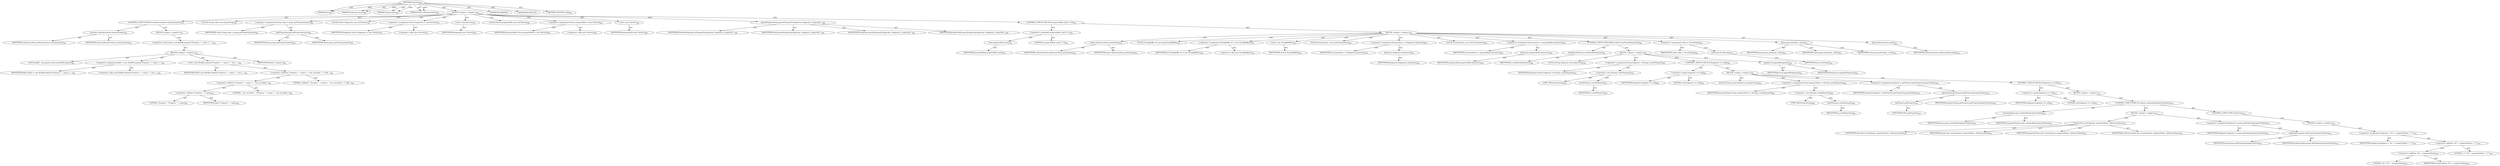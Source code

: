 digraph "resolve" {  
"111669149730" [label = <(METHOD,resolve)<SUB>589</SUB>> ]
"115964117013" [label = <(PARAM,this)<SUB>589</SUB>> ]
"115964117050" [label = <(PARAM,Properties props)<SUB>589</SUB>> ]
"115964117051" [label = <(PARAM,String name)<SUB>589</SUB>> ]
"115964117052" [label = <(PARAM,Stack referencesSeen)<SUB>589</SUB>> ]
"25769803872" [label = <(BLOCK,&lt;empty&gt;,&lt;empty&gt;)<SUB>590</SUB>> ]
"47244640311" [label = <(CONTROL_STRUCTURE,IF,if (referencesSeen.contains(name)))<SUB>591</SUB>> ]
"30064771377" [label = <(contains,referencesSeen.contains(name))<SUB>591</SUB>> ]
"68719476993" [label = <(IDENTIFIER,referencesSeen,referencesSeen.contains(name))<SUB>591</SUB>> ]
"68719476994" [label = <(IDENTIFIER,name,referencesSeen.contains(name))<SUB>591</SUB>> ]
"25769803873" [label = <(BLOCK,&lt;empty&gt;,&lt;empty&gt;)<SUB>591</SUB>> ]
"30064771378" [label = <(&lt;operator&gt;.throw,throw new BuildException(&quot;Property &quot; + name + &quot;...)<SUB>592</SUB>> ]
"25769803874" [label = <(BLOCK,&lt;empty&gt;,&lt;empty&gt;)<SUB>592</SUB>> ]
"94489280538" [label = <(LOCAL,$obj7: org.apache.tools.ant.BuildException)<SUB>592</SUB>> ]
"30064771379" [label = <(&lt;operator&gt;.assignment,$obj7 = new BuildException(&quot;Property &quot; + name +...)<SUB>592</SUB>> ]
"68719476995" [label = <(IDENTIFIER,$obj7,$obj7 = new BuildException(&quot;Property &quot; + name +...)<SUB>592</SUB>> ]
"30064771380" [label = <(&lt;operator&gt;.alloc,new BuildException(&quot;Property &quot; + name + &quot; was c...)<SUB>592</SUB>> ]
"30064771381" [label = <(&lt;init&gt;,new BuildException(&quot;Property &quot; + name + &quot; was c...)<SUB>592</SUB>> ]
"68719476996" [label = <(IDENTIFIER,$obj7,new BuildException(&quot;Property &quot; + name + &quot; was c...)<SUB>592</SUB>> ]
"30064771382" [label = <(&lt;operator&gt;.addition,&quot;Property &quot; + name + &quot; was circularly &quot; + &quot;defi...)<SUB>592</SUB>> ]
"30064771383" [label = <(&lt;operator&gt;.addition,&quot;Property &quot; + name + &quot; was circularly &quot;)<SUB>592</SUB>> ]
"30064771384" [label = <(&lt;operator&gt;.addition,&quot;Property &quot; + name)<SUB>592</SUB>> ]
"90194313279" [label = <(LITERAL,&quot;Property &quot;,&quot;Property &quot; + name)<SUB>592</SUB>> ]
"68719476997" [label = <(IDENTIFIER,name,&quot;Property &quot; + name)<SUB>592</SUB>> ]
"90194313280" [label = <(LITERAL,&quot; was circularly &quot;,&quot;Property &quot; + name + &quot; was circularly &quot;)<SUB>592</SUB>> ]
"90194313281" [label = <(LITERAL,&quot;defined.&quot;,&quot;Property &quot; + name + &quot; was circularly &quot; + &quot;defi...)<SUB>593</SUB>> ]
"68719476998" [label = <(IDENTIFIER,$obj7,&lt;empty&gt;)<SUB>592</SUB>> ]
"94489280539" [label = <(LOCAL,String value: java.lang.String)<SUB>596</SUB>> ]
"30064771385" [label = <(&lt;operator&gt;.assignment,String value = props.getProperty(name))<SUB>596</SUB>> ]
"68719476999" [label = <(IDENTIFIER,value,String value = props.getProperty(name))<SUB>596</SUB>> ]
"30064771386" [label = <(getProperty,props.getProperty(name))<SUB>596</SUB>> ]
"68719477000" [label = <(IDENTIFIER,props,props.getProperty(name))<SUB>596</SUB>> ]
"68719477001" [label = <(IDENTIFIER,name,props.getProperty(name))<SUB>596</SUB>> ]
"94489280540" [label = <(LOCAL,Vector fragments: java.util.Vector)<SUB>597</SUB>> ]
"30064771387" [label = <(&lt;operator&gt;.assignment,Vector fragments = new Vector())<SUB>597</SUB>> ]
"68719477002" [label = <(IDENTIFIER,fragments,Vector fragments = new Vector())<SUB>597</SUB>> ]
"30064771388" [label = <(&lt;operator&gt;.alloc,new Vector())<SUB>597</SUB>> ]
"30064771389" [label = <(&lt;init&gt;,new Vector())<SUB>597</SUB>> ]
"68719477003" [label = <(IDENTIFIER,fragments,new Vector())<SUB>597</SUB>> ]
"94489280541" [label = <(LOCAL,Vector propertyRefs: java.util.Vector)<SUB>598</SUB>> ]
"30064771390" [label = <(&lt;operator&gt;.assignment,Vector propertyRefs = new Vector())<SUB>598</SUB>> ]
"68719477004" [label = <(IDENTIFIER,propertyRefs,Vector propertyRefs = new Vector())<SUB>598</SUB>> ]
"30064771391" [label = <(&lt;operator&gt;.alloc,new Vector())<SUB>598</SUB>> ]
"30064771392" [label = <(&lt;init&gt;,new Vector())<SUB>598</SUB>> ]
"68719477005" [label = <(IDENTIFIER,propertyRefs,new Vector())<SUB>598</SUB>> ]
"30064771393" [label = <(parsePropertyString,parsePropertyString(value, fragments, propertyR...)<SUB>599</SUB>> ]
"68719477006" [label = <(IDENTIFIER,ProjectHelper,parsePropertyString(value, fragments, propertyR...)<SUB>599</SUB>> ]
"68719477007" [label = <(IDENTIFIER,value,parsePropertyString(value, fragments, propertyR...)<SUB>599</SUB>> ]
"68719477008" [label = <(IDENTIFIER,fragments,parsePropertyString(value, fragments, propertyR...)<SUB>599</SUB>> ]
"68719477009" [label = <(IDENTIFIER,propertyRefs,parsePropertyString(value, fragments, propertyR...)<SUB>599</SUB>> ]
"47244640312" [label = <(CONTROL_STRUCTURE,IF,if (propertyRefs.size() != 0))<SUB>601</SUB>> ]
"30064771394" [label = <(&lt;operator&gt;.notEquals,propertyRefs.size() != 0)<SUB>601</SUB>> ]
"30064771395" [label = <(size,propertyRefs.size())<SUB>601</SUB>> ]
"68719477010" [label = <(IDENTIFIER,propertyRefs,propertyRefs.size())<SUB>601</SUB>> ]
"90194313282" [label = <(LITERAL,0,propertyRefs.size() != 0)<SUB>601</SUB>> ]
"25769803875" [label = <(BLOCK,&lt;empty&gt;,&lt;empty&gt;)<SUB>601</SUB>> ]
"30064771396" [label = <(push,referencesSeen.push(name))<SUB>602</SUB>> ]
"68719477011" [label = <(IDENTIFIER,referencesSeen,referencesSeen.push(name))<SUB>602</SUB>> ]
"68719477012" [label = <(IDENTIFIER,name,referencesSeen.push(name))<SUB>602</SUB>> ]
"94489280542" [label = <(LOCAL,StringBuffer sb: java.lang.StringBuffer)<SUB>603</SUB>> ]
"30064771397" [label = <(&lt;operator&gt;.assignment,StringBuffer sb = new StringBuffer())<SUB>603</SUB>> ]
"68719477013" [label = <(IDENTIFIER,sb,StringBuffer sb = new StringBuffer())<SUB>603</SUB>> ]
"30064771398" [label = <(&lt;operator&gt;.alloc,new StringBuffer())<SUB>603</SUB>> ]
"30064771399" [label = <(&lt;init&gt;,new StringBuffer())<SUB>603</SUB>> ]
"68719477014" [label = <(IDENTIFIER,sb,new StringBuffer())<SUB>603</SUB>> ]
"94489280543" [label = <(LOCAL,Enumeration i: java.util.Enumeration)<SUB>604</SUB>> ]
"30064771400" [label = <(&lt;operator&gt;.assignment,Enumeration i = fragments.elements())<SUB>604</SUB>> ]
"68719477015" [label = <(IDENTIFIER,i,Enumeration i = fragments.elements())<SUB>604</SUB>> ]
"30064771401" [label = <(elements,fragments.elements())<SUB>604</SUB>> ]
"68719477016" [label = <(IDENTIFIER,fragments,fragments.elements())<SUB>604</SUB>> ]
"94489280544" [label = <(LOCAL,Enumeration j: java.util.Enumeration)<SUB>605</SUB>> ]
"30064771402" [label = <(&lt;operator&gt;.assignment,Enumeration j = propertyRefs.elements())<SUB>605</SUB>> ]
"68719477017" [label = <(IDENTIFIER,j,Enumeration j = propertyRefs.elements())<SUB>605</SUB>> ]
"30064771403" [label = <(elements,propertyRefs.elements())<SUB>605</SUB>> ]
"68719477018" [label = <(IDENTIFIER,propertyRefs,propertyRefs.elements())<SUB>605</SUB>> ]
"47244640313" [label = <(CONTROL_STRUCTURE,WHILE,while (i.hasMoreElements()))<SUB>606</SUB>> ]
"30064771404" [label = <(hasMoreElements,i.hasMoreElements())<SUB>606</SUB>> ]
"68719477019" [label = <(IDENTIFIER,i,i.hasMoreElements())<SUB>606</SUB>> ]
"25769803876" [label = <(BLOCK,&lt;empty&gt;,&lt;empty&gt;)<SUB>606</SUB>> ]
"94489280545" [label = <(LOCAL,String fragment: java.lang.String)<SUB>607</SUB>> ]
"30064771405" [label = <(&lt;operator&gt;.assignment,String fragment = (String) i.nextElement())<SUB>607</SUB>> ]
"68719477020" [label = <(IDENTIFIER,fragment,String fragment = (String) i.nextElement())<SUB>607</SUB>> ]
"30064771406" [label = <(&lt;operator&gt;.cast,(String) i.nextElement())<SUB>607</SUB>> ]
"180388626435" [label = <(TYPE_REF,String,String)<SUB>607</SUB>> ]
"30064771407" [label = <(nextElement,i.nextElement())<SUB>607</SUB>> ]
"68719477021" [label = <(IDENTIFIER,i,i.nextElement())<SUB>607</SUB>> ]
"47244640314" [label = <(CONTROL_STRUCTURE,IF,if (fragment == null))<SUB>608</SUB>> ]
"30064771408" [label = <(&lt;operator&gt;.equals,fragment == null)<SUB>608</SUB>> ]
"68719477022" [label = <(IDENTIFIER,fragment,fragment == null)<SUB>608</SUB>> ]
"90194313283" [label = <(LITERAL,null,fragment == null)<SUB>608</SUB>> ]
"25769803877" [label = <(BLOCK,&lt;empty&gt;,&lt;empty&gt;)<SUB>608</SUB>> ]
"94489280546" [label = <(LOCAL,String propertyName: java.lang.String)<SUB>609</SUB>> ]
"30064771409" [label = <(&lt;operator&gt;.assignment,String propertyName = (String) j.nextElement())<SUB>609</SUB>> ]
"68719477023" [label = <(IDENTIFIER,propertyName,String propertyName = (String) j.nextElement())<SUB>609</SUB>> ]
"30064771410" [label = <(&lt;operator&gt;.cast,(String) j.nextElement())<SUB>609</SUB>> ]
"180388626436" [label = <(TYPE_REF,String,String)<SUB>609</SUB>> ]
"30064771411" [label = <(nextElement,j.nextElement())<SUB>609</SUB>> ]
"68719477024" [label = <(IDENTIFIER,j,j.nextElement())<SUB>609</SUB>> ]
"30064771412" [label = <(&lt;operator&gt;.assignment,fragment = getProject().getProperty(propertyName))<SUB>610</SUB>> ]
"68719477025" [label = <(IDENTIFIER,fragment,fragment = getProject().getProperty(propertyName))<SUB>610</SUB>> ]
"30064771413" [label = <(getProperty,getProject().getProperty(propertyName))<SUB>610</SUB>> ]
"30064771414" [label = <(getProject,getProject())<SUB>610</SUB>> ]
"68719476791" [label = <(IDENTIFIER,this,getProject())<SUB>610</SUB>> ]
"68719477026" [label = <(IDENTIFIER,propertyName,getProject().getProperty(propertyName))<SUB>610</SUB>> ]
"47244640315" [label = <(CONTROL_STRUCTURE,IF,if (fragment == null))<SUB>611</SUB>> ]
"30064771415" [label = <(&lt;operator&gt;.equals,fragment == null)<SUB>611</SUB>> ]
"68719477027" [label = <(IDENTIFIER,fragment,fragment == null)<SUB>611</SUB>> ]
"90194313284" [label = <(LITERAL,null,fragment == null)<SUB>611</SUB>> ]
"25769803878" [label = <(BLOCK,&lt;empty&gt;,&lt;empty&gt;)<SUB>611</SUB>> ]
"47244640316" [label = <(CONTROL_STRUCTURE,IF,if (props.containsKey(propertyName)))<SUB>612</SUB>> ]
"30064771416" [label = <(containsKey,props.containsKey(propertyName))<SUB>612</SUB>> ]
"68719477028" [label = <(IDENTIFIER,props,props.containsKey(propertyName))<SUB>612</SUB>> ]
"68719477029" [label = <(IDENTIFIER,propertyName,props.containsKey(propertyName))<SUB>612</SUB>> ]
"25769803879" [label = <(BLOCK,&lt;empty&gt;,&lt;empty&gt;)<SUB>612</SUB>> ]
"30064771417" [label = <(resolve,this.resolve(props, propertyName, referencesSeen))<SUB>613</SUB>> ]
"68719476792" [label = <(IDENTIFIER,this,this.resolve(props, propertyName, referencesSeen))<SUB>613</SUB>> ]
"68719477030" [label = <(IDENTIFIER,props,this.resolve(props, propertyName, referencesSeen))<SUB>613</SUB>> ]
"68719477031" [label = <(IDENTIFIER,propertyName,this.resolve(props, propertyName, referencesSeen))<SUB>613</SUB>> ]
"68719477032" [label = <(IDENTIFIER,referencesSeen,this.resolve(props, propertyName, referencesSeen))<SUB>613</SUB>> ]
"30064771418" [label = <(&lt;operator&gt;.assignment,fragment = props.getProperty(propertyName))<SUB>614</SUB>> ]
"68719477033" [label = <(IDENTIFIER,fragment,fragment = props.getProperty(propertyName))<SUB>614</SUB>> ]
"30064771419" [label = <(getProperty,props.getProperty(propertyName))<SUB>614</SUB>> ]
"68719477034" [label = <(IDENTIFIER,props,props.getProperty(propertyName))<SUB>614</SUB>> ]
"68719477035" [label = <(IDENTIFIER,propertyName,props.getProperty(propertyName))<SUB>614</SUB>> ]
"47244640317" [label = <(CONTROL_STRUCTURE,ELSE,else)<SUB>615</SUB>> ]
"25769803880" [label = <(BLOCK,&lt;empty&gt;,&lt;empty&gt;)<SUB>615</SUB>> ]
"30064771420" [label = <(&lt;operator&gt;.assignment,fragment = &quot;${&quot; + propertyName + &quot;}&quot;)<SUB>616</SUB>> ]
"68719477036" [label = <(IDENTIFIER,fragment,fragment = &quot;${&quot; + propertyName + &quot;}&quot;)<SUB>616</SUB>> ]
"30064771421" [label = <(&lt;operator&gt;.addition,&quot;${&quot; + propertyName + &quot;}&quot;)<SUB>616</SUB>> ]
"30064771422" [label = <(&lt;operator&gt;.addition,&quot;${&quot; + propertyName)<SUB>616</SUB>> ]
"90194313285" [label = <(LITERAL,&quot;${&quot;,&quot;${&quot; + propertyName)<SUB>616</SUB>> ]
"68719477037" [label = <(IDENTIFIER,propertyName,&quot;${&quot; + propertyName)<SUB>616</SUB>> ]
"90194313286" [label = <(LITERAL,&quot;}&quot;,&quot;${&quot; + propertyName + &quot;}&quot;)<SUB>616</SUB>> ]
"30064771423" [label = <(append,sb.append(fragment))<SUB>620</SUB>> ]
"68719477038" [label = <(IDENTIFIER,sb,sb.append(fragment))<SUB>620</SUB>> ]
"68719477039" [label = <(IDENTIFIER,fragment,sb.append(fragment))<SUB>620</SUB>> ]
"30064771424" [label = <(&lt;operator&gt;.assignment,value = sb.toString())<SUB>622</SUB>> ]
"68719477040" [label = <(IDENTIFIER,value,value = sb.toString())<SUB>622</SUB>> ]
"30064771425" [label = <(toString,sb.toString())<SUB>622</SUB>> ]
"68719477041" [label = <(IDENTIFIER,sb,sb.toString())<SUB>622</SUB>> ]
"30064771426" [label = <(put,props.put(name, value))<SUB>623</SUB>> ]
"68719477042" [label = <(IDENTIFIER,props,props.put(name, value))<SUB>623</SUB>> ]
"68719477043" [label = <(IDENTIFIER,name,props.put(name, value))<SUB>623</SUB>> ]
"68719477044" [label = <(IDENTIFIER,value,props.put(name, value))<SUB>623</SUB>> ]
"30064771427" [label = <(pop,referencesSeen.pop())<SUB>624</SUB>> ]
"68719477045" [label = <(IDENTIFIER,referencesSeen,referencesSeen.pop())<SUB>624</SUB>> ]
"133143986255" [label = <(MODIFIER,PRIVATE)> ]
"133143986256" [label = <(MODIFIER,VIRTUAL)> ]
"128849018914" [label = <(METHOD_RETURN,void)<SUB>589</SUB>> ]
  "111669149730" -> "115964117013"  [ label = "AST: "] 
  "111669149730" -> "115964117050"  [ label = "AST: "] 
  "111669149730" -> "115964117051"  [ label = "AST: "] 
  "111669149730" -> "115964117052"  [ label = "AST: "] 
  "111669149730" -> "25769803872"  [ label = "AST: "] 
  "111669149730" -> "133143986255"  [ label = "AST: "] 
  "111669149730" -> "133143986256"  [ label = "AST: "] 
  "111669149730" -> "128849018914"  [ label = "AST: "] 
  "25769803872" -> "47244640311"  [ label = "AST: "] 
  "25769803872" -> "94489280539"  [ label = "AST: "] 
  "25769803872" -> "30064771385"  [ label = "AST: "] 
  "25769803872" -> "94489280540"  [ label = "AST: "] 
  "25769803872" -> "30064771387"  [ label = "AST: "] 
  "25769803872" -> "30064771389"  [ label = "AST: "] 
  "25769803872" -> "94489280541"  [ label = "AST: "] 
  "25769803872" -> "30064771390"  [ label = "AST: "] 
  "25769803872" -> "30064771392"  [ label = "AST: "] 
  "25769803872" -> "30064771393"  [ label = "AST: "] 
  "25769803872" -> "47244640312"  [ label = "AST: "] 
  "47244640311" -> "30064771377"  [ label = "AST: "] 
  "47244640311" -> "25769803873"  [ label = "AST: "] 
  "30064771377" -> "68719476993"  [ label = "AST: "] 
  "30064771377" -> "68719476994"  [ label = "AST: "] 
  "25769803873" -> "30064771378"  [ label = "AST: "] 
  "30064771378" -> "25769803874"  [ label = "AST: "] 
  "25769803874" -> "94489280538"  [ label = "AST: "] 
  "25769803874" -> "30064771379"  [ label = "AST: "] 
  "25769803874" -> "30064771381"  [ label = "AST: "] 
  "25769803874" -> "68719476998"  [ label = "AST: "] 
  "30064771379" -> "68719476995"  [ label = "AST: "] 
  "30064771379" -> "30064771380"  [ label = "AST: "] 
  "30064771381" -> "68719476996"  [ label = "AST: "] 
  "30064771381" -> "30064771382"  [ label = "AST: "] 
  "30064771382" -> "30064771383"  [ label = "AST: "] 
  "30064771382" -> "90194313281"  [ label = "AST: "] 
  "30064771383" -> "30064771384"  [ label = "AST: "] 
  "30064771383" -> "90194313280"  [ label = "AST: "] 
  "30064771384" -> "90194313279"  [ label = "AST: "] 
  "30064771384" -> "68719476997"  [ label = "AST: "] 
  "30064771385" -> "68719476999"  [ label = "AST: "] 
  "30064771385" -> "30064771386"  [ label = "AST: "] 
  "30064771386" -> "68719477000"  [ label = "AST: "] 
  "30064771386" -> "68719477001"  [ label = "AST: "] 
  "30064771387" -> "68719477002"  [ label = "AST: "] 
  "30064771387" -> "30064771388"  [ label = "AST: "] 
  "30064771389" -> "68719477003"  [ label = "AST: "] 
  "30064771390" -> "68719477004"  [ label = "AST: "] 
  "30064771390" -> "30064771391"  [ label = "AST: "] 
  "30064771392" -> "68719477005"  [ label = "AST: "] 
  "30064771393" -> "68719477006"  [ label = "AST: "] 
  "30064771393" -> "68719477007"  [ label = "AST: "] 
  "30064771393" -> "68719477008"  [ label = "AST: "] 
  "30064771393" -> "68719477009"  [ label = "AST: "] 
  "47244640312" -> "30064771394"  [ label = "AST: "] 
  "47244640312" -> "25769803875"  [ label = "AST: "] 
  "30064771394" -> "30064771395"  [ label = "AST: "] 
  "30064771394" -> "90194313282"  [ label = "AST: "] 
  "30064771395" -> "68719477010"  [ label = "AST: "] 
  "25769803875" -> "30064771396"  [ label = "AST: "] 
  "25769803875" -> "94489280542"  [ label = "AST: "] 
  "25769803875" -> "30064771397"  [ label = "AST: "] 
  "25769803875" -> "30064771399"  [ label = "AST: "] 
  "25769803875" -> "94489280543"  [ label = "AST: "] 
  "25769803875" -> "30064771400"  [ label = "AST: "] 
  "25769803875" -> "94489280544"  [ label = "AST: "] 
  "25769803875" -> "30064771402"  [ label = "AST: "] 
  "25769803875" -> "47244640313"  [ label = "AST: "] 
  "25769803875" -> "30064771424"  [ label = "AST: "] 
  "25769803875" -> "30064771426"  [ label = "AST: "] 
  "25769803875" -> "30064771427"  [ label = "AST: "] 
  "30064771396" -> "68719477011"  [ label = "AST: "] 
  "30064771396" -> "68719477012"  [ label = "AST: "] 
  "30064771397" -> "68719477013"  [ label = "AST: "] 
  "30064771397" -> "30064771398"  [ label = "AST: "] 
  "30064771399" -> "68719477014"  [ label = "AST: "] 
  "30064771400" -> "68719477015"  [ label = "AST: "] 
  "30064771400" -> "30064771401"  [ label = "AST: "] 
  "30064771401" -> "68719477016"  [ label = "AST: "] 
  "30064771402" -> "68719477017"  [ label = "AST: "] 
  "30064771402" -> "30064771403"  [ label = "AST: "] 
  "30064771403" -> "68719477018"  [ label = "AST: "] 
  "47244640313" -> "30064771404"  [ label = "AST: "] 
  "47244640313" -> "25769803876"  [ label = "AST: "] 
  "30064771404" -> "68719477019"  [ label = "AST: "] 
  "25769803876" -> "94489280545"  [ label = "AST: "] 
  "25769803876" -> "30064771405"  [ label = "AST: "] 
  "25769803876" -> "47244640314"  [ label = "AST: "] 
  "25769803876" -> "30064771423"  [ label = "AST: "] 
  "30064771405" -> "68719477020"  [ label = "AST: "] 
  "30064771405" -> "30064771406"  [ label = "AST: "] 
  "30064771406" -> "180388626435"  [ label = "AST: "] 
  "30064771406" -> "30064771407"  [ label = "AST: "] 
  "30064771407" -> "68719477021"  [ label = "AST: "] 
  "47244640314" -> "30064771408"  [ label = "AST: "] 
  "47244640314" -> "25769803877"  [ label = "AST: "] 
  "30064771408" -> "68719477022"  [ label = "AST: "] 
  "30064771408" -> "90194313283"  [ label = "AST: "] 
  "25769803877" -> "94489280546"  [ label = "AST: "] 
  "25769803877" -> "30064771409"  [ label = "AST: "] 
  "25769803877" -> "30064771412"  [ label = "AST: "] 
  "25769803877" -> "47244640315"  [ label = "AST: "] 
  "30064771409" -> "68719477023"  [ label = "AST: "] 
  "30064771409" -> "30064771410"  [ label = "AST: "] 
  "30064771410" -> "180388626436"  [ label = "AST: "] 
  "30064771410" -> "30064771411"  [ label = "AST: "] 
  "30064771411" -> "68719477024"  [ label = "AST: "] 
  "30064771412" -> "68719477025"  [ label = "AST: "] 
  "30064771412" -> "30064771413"  [ label = "AST: "] 
  "30064771413" -> "30064771414"  [ label = "AST: "] 
  "30064771413" -> "68719477026"  [ label = "AST: "] 
  "30064771414" -> "68719476791"  [ label = "AST: "] 
  "47244640315" -> "30064771415"  [ label = "AST: "] 
  "47244640315" -> "25769803878"  [ label = "AST: "] 
  "30064771415" -> "68719477027"  [ label = "AST: "] 
  "30064771415" -> "90194313284"  [ label = "AST: "] 
  "25769803878" -> "47244640316"  [ label = "AST: "] 
  "47244640316" -> "30064771416"  [ label = "AST: "] 
  "47244640316" -> "25769803879"  [ label = "AST: "] 
  "47244640316" -> "47244640317"  [ label = "AST: "] 
  "30064771416" -> "68719477028"  [ label = "AST: "] 
  "30064771416" -> "68719477029"  [ label = "AST: "] 
  "25769803879" -> "30064771417"  [ label = "AST: "] 
  "25769803879" -> "30064771418"  [ label = "AST: "] 
  "30064771417" -> "68719476792"  [ label = "AST: "] 
  "30064771417" -> "68719477030"  [ label = "AST: "] 
  "30064771417" -> "68719477031"  [ label = "AST: "] 
  "30064771417" -> "68719477032"  [ label = "AST: "] 
  "30064771418" -> "68719477033"  [ label = "AST: "] 
  "30064771418" -> "30064771419"  [ label = "AST: "] 
  "30064771419" -> "68719477034"  [ label = "AST: "] 
  "30064771419" -> "68719477035"  [ label = "AST: "] 
  "47244640317" -> "25769803880"  [ label = "AST: "] 
  "25769803880" -> "30064771420"  [ label = "AST: "] 
  "30064771420" -> "68719477036"  [ label = "AST: "] 
  "30064771420" -> "30064771421"  [ label = "AST: "] 
  "30064771421" -> "30064771422"  [ label = "AST: "] 
  "30064771421" -> "90194313286"  [ label = "AST: "] 
  "30064771422" -> "90194313285"  [ label = "AST: "] 
  "30064771422" -> "68719477037"  [ label = "AST: "] 
  "30064771423" -> "68719477038"  [ label = "AST: "] 
  "30064771423" -> "68719477039"  [ label = "AST: "] 
  "30064771424" -> "68719477040"  [ label = "AST: "] 
  "30064771424" -> "30064771425"  [ label = "AST: "] 
  "30064771425" -> "68719477041"  [ label = "AST: "] 
  "30064771426" -> "68719477042"  [ label = "AST: "] 
  "30064771426" -> "68719477043"  [ label = "AST: "] 
  "30064771426" -> "68719477044"  [ label = "AST: "] 
  "30064771427" -> "68719477045"  [ label = "AST: "] 
  "111669149730" -> "115964117013"  [ label = "DDG: "] 
  "111669149730" -> "115964117050"  [ label = "DDG: "] 
  "111669149730" -> "115964117051"  [ label = "DDG: "] 
  "111669149730" -> "115964117052"  [ label = "DDG: "] 
}
